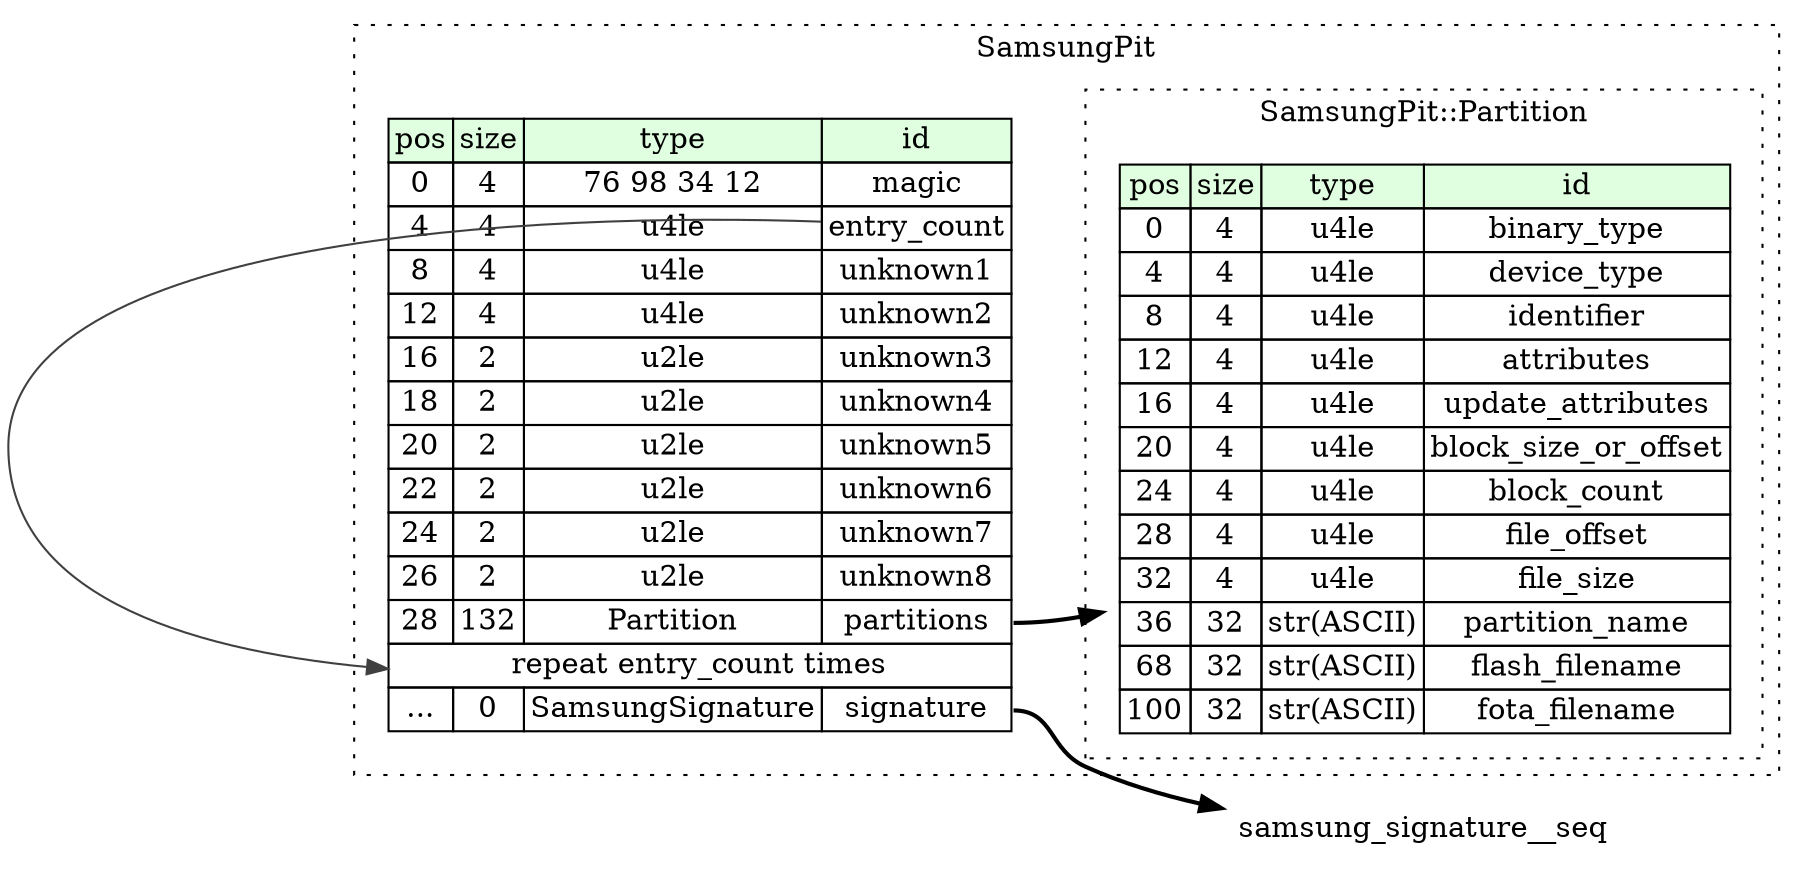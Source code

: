 digraph {
	rankdir=LR;
	node [shape=plaintext];
	subgraph cluster__samsung_pit {
		label="SamsungPit";
		graph[style=dotted];

		samsung_pit__seq [label=<<TABLE BORDER="0" CELLBORDER="1" CELLSPACING="0">
			<TR><TD BGCOLOR="#E0FFE0">pos</TD><TD BGCOLOR="#E0FFE0">size</TD><TD BGCOLOR="#E0FFE0">type</TD><TD BGCOLOR="#E0FFE0">id</TD></TR>
			<TR><TD PORT="magic_pos">0</TD><TD PORT="magic_size">4</TD><TD>76 98 34 12</TD><TD PORT="magic_type">magic</TD></TR>
			<TR><TD PORT="entry_count_pos">4</TD><TD PORT="entry_count_size">4</TD><TD>u4le</TD><TD PORT="entry_count_type">entry_count</TD></TR>
			<TR><TD PORT="unknown1_pos">8</TD><TD PORT="unknown1_size">4</TD><TD>u4le</TD><TD PORT="unknown1_type">unknown1</TD></TR>
			<TR><TD PORT="unknown2_pos">12</TD><TD PORT="unknown2_size">4</TD><TD>u4le</TD><TD PORT="unknown2_type">unknown2</TD></TR>
			<TR><TD PORT="unknown3_pos">16</TD><TD PORT="unknown3_size">2</TD><TD>u2le</TD><TD PORT="unknown3_type">unknown3</TD></TR>
			<TR><TD PORT="unknown4_pos">18</TD><TD PORT="unknown4_size">2</TD><TD>u2le</TD><TD PORT="unknown4_type">unknown4</TD></TR>
			<TR><TD PORT="unknown5_pos">20</TD><TD PORT="unknown5_size">2</TD><TD>u2le</TD><TD PORT="unknown5_type">unknown5</TD></TR>
			<TR><TD PORT="unknown6_pos">22</TD><TD PORT="unknown6_size">2</TD><TD>u2le</TD><TD PORT="unknown6_type">unknown6</TD></TR>
			<TR><TD PORT="unknown7_pos">24</TD><TD PORT="unknown7_size">2</TD><TD>u2le</TD><TD PORT="unknown7_type">unknown7</TD></TR>
			<TR><TD PORT="unknown8_pos">26</TD><TD PORT="unknown8_size">2</TD><TD>u2le</TD><TD PORT="unknown8_type">unknown8</TD></TR>
			<TR><TD PORT="partitions_pos">28</TD><TD PORT="partitions_size">132</TD><TD>Partition</TD><TD PORT="partitions_type">partitions</TD></TR>
			<TR><TD COLSPAN="4" PORT="partitions__repeat">repeat entry_count times</TD></TR>
			<TR><TD PORT="signature_pos">...</TD><TD PORT="signature_size">0</TD><TD>SamsungSignature</TD><TD PORT="signature_type">signature</TD></TR>
		</TABLE>>];
		subgraph cluster__partition {
			label="SamsungPit::Partition";
			graph[style=dotted];

			partition__seq [label=<<TABLE BORDER="0" CELLBORDER="1" CELLSPACING="0">
				<TR><TD BGCOLOR="#E0FFE0">pos</TD><TD BGCOLOR="#E0FFE0">size</TD><TD BGCOLOR="#E0FFE0">type</TD><TD BGCOLOR="#E0FFE0">id</TD></TR>
				<TR><TD PORT="binary_type_pos">0</TD><TD PORT="binary_type_size">4</TD><TD>u4le</TD><TD PORT="binary_type_type">binary_type</TD></TR>
				<TR><TD PORT="device_type_pos">4</TD><TD PORT="device_type_size">4</TD><TD>u4le</TD><TD PORT="device_type_type">device_type</TD></TR>
				<TR><TD PORT="identifier_pos">8</TD><TD PORT="identifier_size">4</TD><TD>u4le</TD><TD PORT="identifier_type">identifier</TD></TR>
				<TR><TD PORT="attributes_pos">12</TD><TD PORT="attributes_size">4</TD><TD>u4le</TD><TD PORT="attributes_type">attributes</TD></TR>
				<TR><TD PORT="update_attributes_pos">16</TD><TD PORT="update_attributes_size">4</TD><TD>u4le</TD><TD PORT="update_attributes_type">update_attributes</TD></TR>
				<TR><TD PORT="block_size_or_offset_pos">20</TD><TD PORT="block_size_or_offset_size">4</TD><TD>u4le</TD><TD PORT="block_size_or_offset_type">block_size_or_offset</TD></TR>
				<TR><TD PORT="block_count_pos">24</TD><TD PORT="block_count_size">4</TD><TD>u4le</TD><TD PORT="block_count_type">block_count</TD></TR>
				<TR><TD PORT="file_offset_pos">28</TD><TD PORT="file_offset_size">4</TD><TD>u4le</TD><TD PORT="file_offset_type">file_offset</TD></TR>
				<TR><TD PORT="file_size_pos">32</TD><TD PORT="file_size_size">4</TD><TD>u4le</TD><TD PORT="file_size_type">file_size</TD></TR>
				<TR><TD PORT="partition_name_pos">36</TD><TD PORT="partition_name_size">32</TD><TD>str(ASCII)</TD><TD PORT="partition_name_type">partition_name</TD></TR>
				<TR><TD PORT="flash_filename_pos">68</TD><TD PORT="flash_filename_size">32</TD><TD>str(ASCII)</TD><TD PORT="flash_filename_type">flash_filename</TD></TR>
				<TR><TD PORT="fota_filename_pos">100</TD><TD PORT="fota_filename_size">32</TD><TD>str(ASCII)</TD><TD PORT="fota_filename_type">fota_filename</TD></TR>
			</TABLE>>];
		}
	}
	samsung_pit__seq:partitions_type -> partition__seq [style=bold];
	samsung_pit__seq:entry_count_type -> samsung_pit__seq:partitions__repeat [color="#404040"];
	samsung_pit__seq:signature_type -> samsung_signature__seq [style=bold];
}
